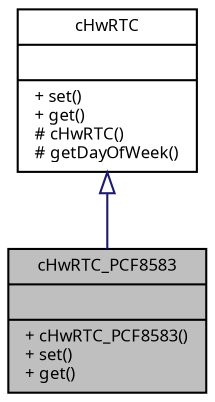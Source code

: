 digraph "cHwRTC_PCF8583"
{
  edge [fontname="Sans",fontsize="8",labelfontname="Sans",labelfontsize="8"];
  node [fontname="Sans",fontsize="8",shape=record];
  Node1 [label="{cHwRTC_PCF8583\n||+ cHwRTC_PCF8583()\l+ set()\l+ get()\l}",height=0.2,width=0.4,color="black", fillcolor="grey75", style="filled", fontcolor="black"];
  Node2 -> Node1 [dir="back",color="midnightblue",fontsize="8",style="solid",arrowtail="onormal",fontname="Sans"];
  Node2 [label="{cHwRTC\n||+ set()\l+ get()\l# cHwRTC()\l# getDayOfWeek()\l}",height=0.2,width=0.4,color="black", fillcolor="white", style="filled",URL="$classc_hw_r_t_c.html",tooltip="Abstract class supporting a real time clock. "];
}
